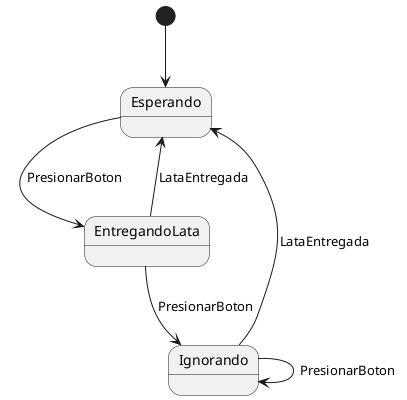 @startuml idempotencia
[*] --> Esperando
Esperando --> EntregandoLata : PresionarBoton
EntregandoLata --> Esperando : LataEntregada
EntregandoLata --> Ignorando : PresionarBoton
Ignorando --> Ignorando : PresionarBoton
Ignorando --> Esperando : LataEntregada
@enduml
